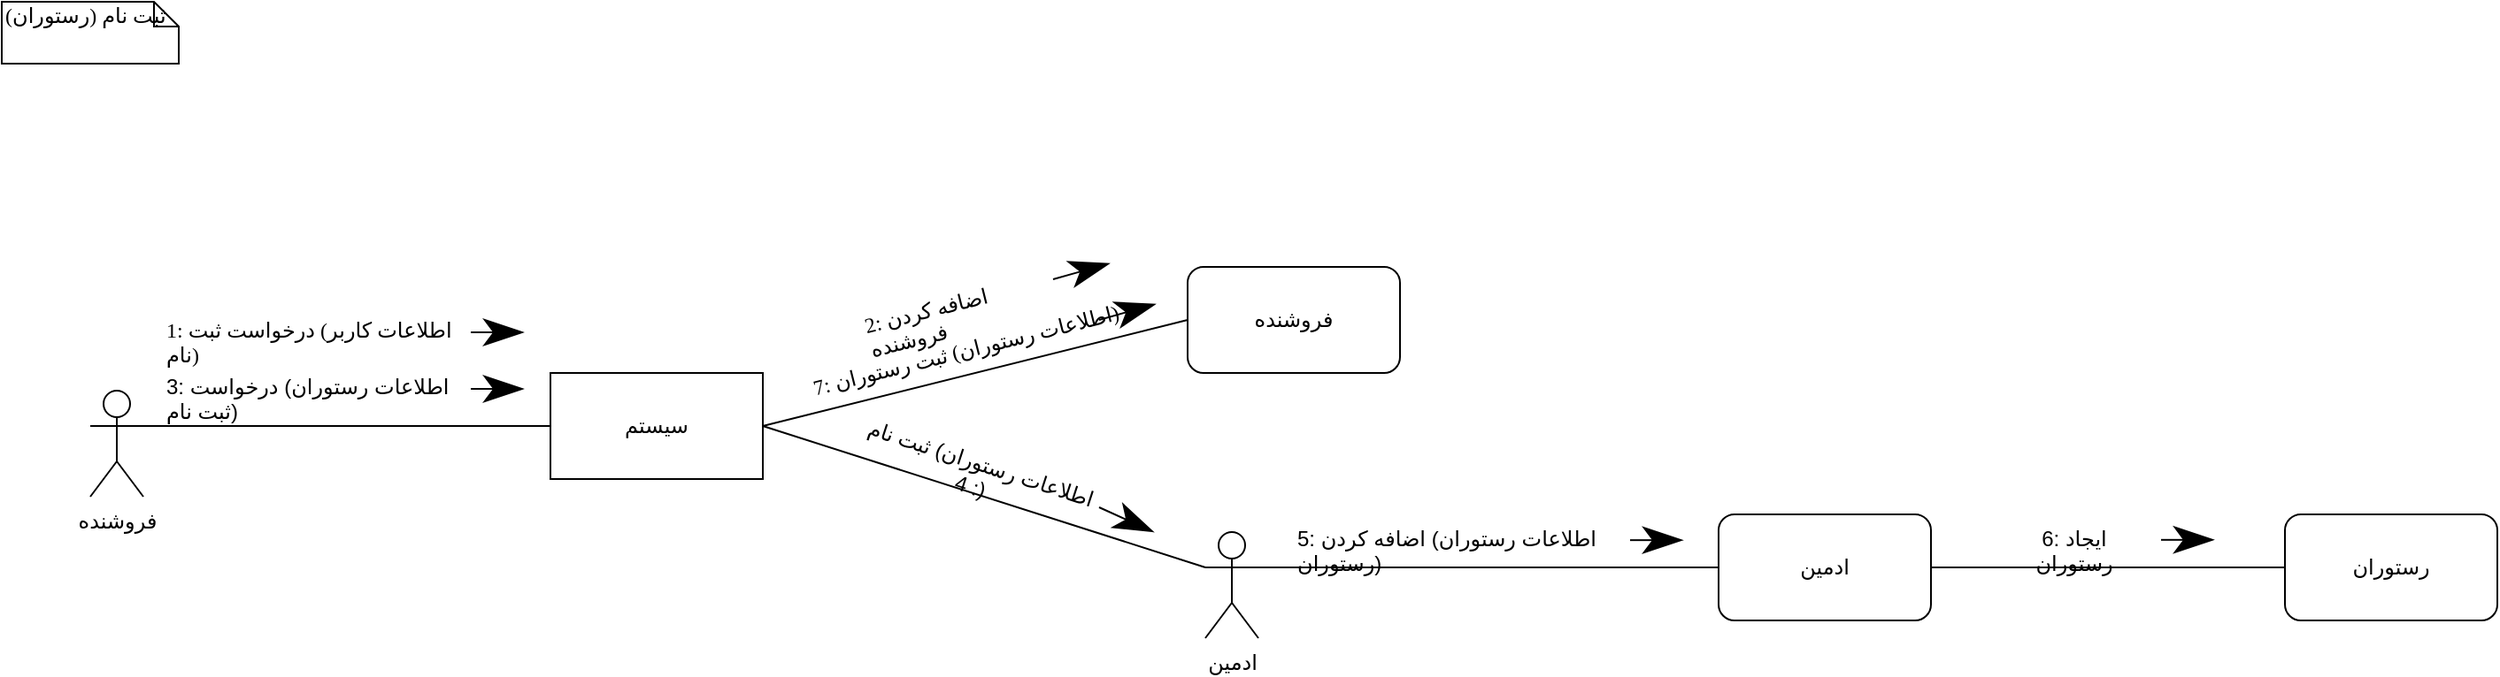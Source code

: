 <mxfile version="14.1.3" type="github">
  <diagram id="kgpKYQtTHZ0yAKxKKP6v" name="Page-1">
    <mxGraphModel dx="1462" dy="858" grid="1" gridSize="10" guides="1" tooltips="1" connect="1" arrows="1" fold="1" page="1" pageScale="1" pageWidth="850" pageHeight="1100" math="0" shadow="0">
      <root>
        <mxCell id="0" />
        <mxCell id="1" parent="0" />
        <mxCell id="O3HHik6MoNN61QqDQuIx-64" value="&lt;span style=&quot;font-family: &amp;#34;verdana&amp;#34; ; text-align: center&quot;&gt;7: اطلاعات رستوران) ثبت رستوران)&lt;/span&gt;" style="text;whiteSpace=wrap;html=1;rotation=346;" vertex="1" parent="1">
          <mxGeometry x="454.34" y="182" width="189.32" height="30" as="geometry" />
        </mxCell>
        <mxCell id="O3HHik6MoNN61QqDQuIx-27" value="(ثبت نام (رستوران " style="shape=note;whiteSpace=wrap;html=1;size=14;verticalAlign=top;align=left;spacingTop=-6;rounded=0;shadow=0;comic=0;labelBackgroundColor=none;strokeWidth=1;fontFamily=Verdana;fontSize=12" vertex="1" parent="1">
          <mxGeometry width="100" height="35" as="geometry" />
        </mxCell>
        <mxCell id="O3HHik6MoNN61QqDQuIx-30" value="فروشنده" style="shape=umlActor;verticalLabelPosition=bottom;verticalAlign=top;html=1;outlineConnect=0;" vertex="1" parent="1">
          <mxGeometry x="50" y="220" width="30" height="60" as="geometry" />
        </mxCell>
        <mxCell id="O3HHik6MoNN61QqDQuIx-31" value="سیستم" style="rounded=0;whiteSpace=wrap;html=1;" vertex="1" parent="1">
          <mxGeometry x="310" y="210" width="120" height="60" as="geometry" />
        </mxCell>
        <mxCell id="O3HHik6MoNN61QqDQuIx-33" value="ادمین" style="rounded=1;whiteSpace=wrap;html=1;" vertex="1" parent="1">
          <mxGeometry x="970" y="290" width="120" height="60" as="geometry" />
        </mxCell>
        <mxCell id="O3HHik6MoNN61QqDQuIx-34" value="فروشنده" style="rounded=1;whiteSpace=wrap;html=1;" vertex="1" parent="1">
          <mxGeometry x="670" y="150" width="120" height="60" as="geometry" />
        </mxCell>
        <mxCell id="O3HHik6MoNN61QqDQuIx-36" value="ادمین" style="shape=umlActor;verticalLabelPosition=bottom;verticalAlign=top;html=1;outlineConnect=0;" vertex="1" parent="1">
          <mxGeometry x="680" y="300" width="30" height="60" as="geometry" />
        </mxCell>
        <mxCell id="O3HHik6MoNN61QqDQuIx-37" value="رستوران" style="rounded=1;whiteSpace=wrap;html=1;" vertex="1" parent="1">
          <mxGeometry x="1290" y="290" width="120" height="60" as="geometry" />
        </mxCell>
        <mxCell id="O3HHik6MoNN61QqDQuIx-40" value="" style="endArrow=classicThin;html=1;strokeWidth=1;endSize=20;entryX=0;entryY=0.5;entryDx=0;entryDy=0;" edge="1" parent="1">
          <mxGeometry width="100" relative="1" as="geometry">
            <mxPoint x="265" y="187" as="sourcePoint" />
            <mxPoint x="295" y="187" as="targetPoint" />
            <Array as="points" />
          </mxGeometry>
        </mxCell>
        <mxCell id="O3HHik6MoNN61QqDQuIx-41" value="&lt;span style=&quot;font-family: &amp;#34;verdana&amp;#34; ; text-align: center&quot;&gt;1: اطلاعات کاربر) درخواست ثبت نام)&lt;/span&gt;" style="text;whiteSpace=wrap;html=1;" vertex="1" parent="1">
          <mxGeometry x="91" y="172" width="172" height="30" as="geometry" />
        </mxCell>
        <mxCell id="O3HHik6MoNN61QqDQuIx-42" value="&lt;span style=&quot;color: rgba(0 , 0 , 0 , 0) ; font-family: monospace ; font-size: 0px ; background-color: rgb(248 , 249 , 250)&quot;&gt;%3CmxGraphModel%3E%3Croot%3E%3CmxCell%20id%3D%220%22%2F%3E%3CmxCell%20id%3D%221%22%20parent%3D%220%22%2F%3E%3CmxCell%20id%3D%222%22%20value%3D%22%22%20style%3D%22endArrow%3Dnone%3Bhtml%3D1%3BexitX%3D1%3BexitY%3D0.5%3BexitDx%3D0%3BexitDy%3D0%3BentryX%3D0%3BentryY%3D0.5%3BentryDx%3D0%3BentryDy%3D0%3B%22%20edge%3D%221%22%20parent%3D%221%22%3E%3CmxGeometry%20width%3D%2250%22%20height%3D%2250%22%20relative%3D%221%22%20as%3D%22geometry%22%3E%3CmxPoint%20x%3D%22434.0%22%20y%3D%22240%22%20as%3D%22sourcePoint%22%2F%3E%3CmxPoint%20x%3D%22684.0%22%20y%3D%22240%22%20as%3D%22targetPoint%22%2F%3E%3C%2FmxGeometry%3E%3C%2FmxCell%3E%3C%2Froot%3E%3C%2FmxGraphModel%3E&lt;/span&gt;" style="endArrow=none;html=1;exitX=1;exitY=0.333;exitDx=0;exitDy=0;entryX=0;entryY=0.5;entryDx=0;entryDy=0;exitPerimeter=0;" edge="1" parent="1" source="O3HHik6MoNN61QqDQuIx-30" target="O3HHik6MoNN61QqDQuIx-31">
          <mxGeometry width="50" height="50" relative="1" as="geometry">
            <mxPoint x="54" y="240" as="sourcePoint" />
            <mxPoint x="314" y="240" as="targetPoint" />
          </mxGeometry>
        </mxCell>
        <mxCell id="O3HHik6MoNN61QqDQuIx-44" value="" style="endArrow=classicThin;html=1;strokeWidth=1;endSize=20;entryX=0;entryY=0.5;entryDx=0;entryDy=0;" edge="1" parent="1">
          <mxGeometry width="100" relative="1" as="geometry">
            <mxPoint x="594" y="157" as="sourcePoint" />
            <mxPoint x="626" y="148" as="targetPoint" />
            <Array as="points" />
          </mxGeometry>
        </mxCell>
        <mxCell id="O3HHik6MoNN61QqDQuIx-45" value="&lt;span style=&quot;font-family: &amp;#34;verdana&amp;#34; ; text-align: center&quot;&gt;2: اضافه کردن فروشنده&lt;/span&gt;" style="text;whiteSpace=wrap;html=1;rotation=346;" vertex="1" parent="1">
          <mxGeometry x="484" y="156" width="114" height="30" as="geometry" />
        </mxCell>
        <mxCell id="O3HHik6MoNN61QqDQuIx-46" value="&lt;span style=&quot;color: rgba(0 , 0 , 0 , 0) ; font-family: monospace ; font-size: 0px ; background-color: rgb(248 , 249 , 250)&quot;&gt;%3CmxGraphModel%3E%3Croot%3E%3CmxCell%20id%3D%220%22%2F%3E%3CmxCell%20id%3D%221%22%20parent%3D%220%22%2F%3E%3CmxCell%20id%3D%222%22%20value%3D%22%22%20style%3D%22endArrow%3Dnone%3Bhtml%3D1%3BexitX%3D1%3BexitY%3D0.5%3BexitDx%3D0%3BexitDy%3D0%3BentryX%3D0%3BentryY%3D0.5%3BentryDx%3D0%3BentryDy%3D0%3B%22%20edge%3D%221%22%20parent%3D%221%22%3E%3CmxGeometry%20width%3D%2250%22%20height%3D%2250%22%20relative%3D%221%22%20as%3D%22geometry%22%3E%3CmxPoint%20x%3D%22434.0%22%20y%3D%22240%22%20as%3D%22sourcePoint%22%2F%3E%3CmxPoint%20x%3D%22684.0%22%20y%3D%22240%22%20as%3D%22targetPoint%22%2F%3E%3C%2FmxGeometry%3E%3C%2FmxCell%3E%3C%2Froot%3E%3C%2FmxGraphModel%3E&lt;/span&gt;" style="endArrow=none;html=1;exitX=0;exitY=0.5;exitDx=0;exitDy=0;entryX=1;entryY=0.5;entryDx=0;entryDy=0;" edge="1" parent="1" source="O3HHik6MoNN61QqDQuIx-34" target="O3HHik6MoNN61QqDQuIx-31">
          <mxGeometry x="-0.058" y="33" width="50" height="50" relative="1" as="geometry">
            <mxPoint x="750.5" y="121.5" as="sourcePoint" />
            <mxPoint x="430" y="240" as="targetPoint" />
            <mxPoint as="offset" />
          </mxGeometry>
        </mxCell>
        <mxCell id="O3HHik6MoNN61QqDQuIx-50" value="" style="endArrow=classicThin;html=1;strokeWidth=1;endSize=20;entryX=0;entryY=0.5;entryDx=0;entryDy=0;" edge="1" parent="1">
          <mxGeometry width="100" relative="1" as="geometry">
            <mxPoint x="265" y="219" as="sourcePoint" />
            <mxPoint x="295" y="219" as="targetPoint" />
            <Array as="points" />
          </mxGeometry>
        </mxCell>
        <mxCell id="O3HHik6MoNN61QqDQuIx-51" value="&lt;span style=&quot;text-align: center&quot;&gt;3: اطلاعات رستوران)&amp;nbsp;&lt;/span&gt;&lt;span style=&quot;text-align: center&quot;&gt;&lt;font style=&quot;font-size: 12px&quot;&gt;درخواست ثبت نام)&lt;/font&gt;&lt;/span&gt;" style="text;whiteSpace=wrap;html=1;" vertex="1" parent="1">
          <mxGeometry x="91" y="204" width="172" height="30" as="geometry" />
        </mxCell>
        <mxCell id="O3HHik6MoNN61QqDQuIx-52" value="&lt;span style=&quot;color: rgba(0 , 0 , 0 , 0) ; font-family: monospace ; font-size: 0px ; background-color: rgb(248 , 249 , 250)&quot;&gt;%3CmxGraphModel%3E%3Croot%3E%3CmxCell%20id%3D%220%22%2F%3E%3CmxCell%20id%3D%221%22%20parent%3D%220%22%2F%3E%3CmxCell%20id%3D%222%22%20value%3D%22%22%20style%3D%22endArrow%3Dnone%3Bhtml%3D1%3BexitX%3D1%3BexitY%3D0.5%3BexitDx%3D0%3BexitDy%3D0%3BentryX%3D0%3BentryY%3D0.5%3BentryDx%3D0%3BentryDy%3D0%3B%22%20edge%3D%221%22%20parent%3D%221%22%3E%3CmxGeometry%20width%3D%2250%22%20height%3D%2250%22%20relative%3D%221%22%20as%3D%22geometry%22%3E%3CmxPoint%20x%3D%22434.0%22%20y%3D%22240%22%20as%3D%22sourcePoint%22%2F%3E%3CmxPoint%20x%3D%22684.0%22%20y%3D%22240%22%20as%3D%22targetPoint%22%2F%3E%3C%2FmxGeometry%3E%3C%2FmxCell%3E%3C%2Froot%3E%3C%2FmxGraphModel%3E&lt;/span&gt;" style="endArrow=none;html=1;exitX=0;exitY=0.333;exitDx=0;exitDy=0;entryX=1;entryY=0.5;entryDx=0;entryDy=0;exitPerimeter=0;" edge="1" parent="1" source="O3HHik6MoNN61QqDQuIx-36" target="O3HHik6MoNN61QqDQuIx-31">
          <mxGeometry x="-0.058" y="33" width="50" height="50" relative="1" as="geometry">
            <mxPoint x="680" y="184" as="sourcePoint" />
            <mxPoint x="470" y="184" as="targetPoint" />
            <mxPoint as="offset" />
          </mxGeometry>
        </mxCell>
        <mxCell id="O3HHik6MoNN61QqDQuIx-54" value="&lt;div style=&quot;text-align: center&quot;&gt;&lt;span&gt;&lt;font face=&quot;helvetica&quot;&gt;&amp;nbsp;اطلاعات رستوران) ثبت نام : 4)&lt;/font&gt;&lt;/span&gt;&lt;/div&gt;" style="text;whiteSpace=wrap;html=1;rotation=18;" vertex="1" parent="1">
          <mxGeometry x="480" y="247" width="140" height="30" as="geometry" />
        </mxCell>
        <mxCell id="O3HHik6MoNN61QqDQuIx-55" value="" style="endArrow=classicThin;html=1;strokeWidth=1;endSize=20;" edge="1" parent="1">
          <mxGeometry width="100" relative="1" as="geometry">
            <mxPoint x="620" y="286" as="sourcePoint" />
            <mxPoint x="651" y="300" as="targetPoint" />
            <Array as="points" />
          </mxGeometry>
        </mxCell>
        <mxCell id="O3HHik6MoNN61QqDQuIx-57" value="&lt;span style=&quot;color: rgba(0 , 0 , 0 , 0) ; font-family: monospace ; font-size: 0px ; background-color: rgb(248 , 249 , 250)&quot;&gt;%3CmxGraphModel%3E%3Croot%3E%3CmxCell%20id%3D%220%22%2F%3E%3CmxCell%20id%3D%221%22%20parent%3D%220%22%2F%3E%3CmxCell%20id%3D%222%22%20value%3D%22%22%20style%3D%22endArrow%3Dnone%3Bhtml%3D1%3BexitX%3D1%3BexitY%3D0.5%3BexitDx%3D0%3BexitDy%3D0%3BentryX%3D0%3BentryY%3D0.5%3BentryDx%3D0%3BentryDy%3D0%3B%22%20edge%3D%221%22%20parent%3D%221%22%3E%3CmxGeometry%20width%3D%2250%22%20height%3D%2250%22%20relative%3D%221%22%20as%3D%22geometry%22%3E%3CmxPoint%20x%3D%22434.0%22%20y%3D%22240%22%20as%3D%22sourcePoint%22%2F%3E%3CmxPoint%20x%3D%22684.0%22%20y%3D%22240%22%20as%3D%22targetPoint%22%2F%3E%3C%2FmxGeometry%3E%3C%2FmxCell%3E%3C%2Froot%3E%3C%2FmxGraphModel%3E&lt;/span&gt;" style="endArrow=none;html=1;exitX=1;exitY=0.333;exitDx=0;exitDy=0;entryX=0;entryY=0.5;entryDx=0;entryDy=0;exitPerimeter=0;" edge="1" parent="1" source="O3HHik6MoNN61QqDQuIx-36" target="O3HHik6MoNN61QqDQuIx-33">
          <mxGeometry width="50" height="50" relative="1" as="geometry">
            <mxPoint x="710" y="326.0" as="sourcePoint" />
            <mxPoint x="940" y="326.0" as="targetPoint" />
          </mxGeometry>
        </mxCell>
        <mxCell id="O3HHik6MoNN61QqDQuIx-58" value="" style="endArrow=classicThin;html=1;strokeWidth=1;endSize=20;entryX=0;entryY=0.5;entryDx=0;entryDy=0;" edge="1" parent="1">
          <mxGeometry width="100" relative="1" as="geometry">
            <mxPoint x="920" y="304.58" as="sourcePoint" />
            <mxPoint x="950" y="304.58" as="targetPoint" />
            <Array as="points" />
          </mxGeometry>
        </mxCell>
        <mxCell id="O3HHik6MoNN61QqDQuIx-59" value="&lt;span style=&quot;text-align: center&quot;&gt;5: اطلاعات رستوران)&amp;nbsp;&lt;/span&gt;&lt;span style=&quot;text-align: center&quot;&gt;&lt;font style=&quot;font-size: 12px&quot;&gt;اضافه کردن رستوران)&lt;/font&gt;&lt;/span&gt;" style="text;whiteSpace=wrap;html=1;" vertex="1" parent="1">
          <mxGeometry x="730" y="290" width="189" height="30" as="geometry" />
        </mxCell>
        <mxCell id="O3HHik6MoNN61QqDQuIx-60" value="&lt;span style=&quot;color: rgba(0 , 0 , 0 , 0) ; font-family: monospace ; font-size: 0px ; background-color: rgb(248 , 249 , 250)&quot;&gt;%3CmxGraphModel%3E%3Croot%3E%3CmxCell%20id%3D%220%22%2F%3E%3CmxCell%20id%3D%221%22%20parent%3D%220%22%2F%3E%3CmxCell%20id%3D%222%22%20value%3D%22%22%20style%3D%22endArrow%3Dnone%3Bhtml%3D1%3BexitX%3D1%3BexitY%3D0.5%3BexitDx%3D0%3BexitDy%3D0%3BentryX%3D0%3BentryY%3D0.5%3BentryDx%3D0%3BentryDy%3D0%3B%22%20edge%3D%221%22%20parent%3D%221%22%3E%3CmxGeometry%20width%3D%2250%22%20height%3D%2250%22%20relative%3D%221%22%20as%3D%22geometry%22%3E%3CmxPoint%20x%3D%22434.0%22%20y%3D%22240%22%20as%3D%22sourcePoint%22%2F%3E%3CmxPoint%20x%3D%22684.0%22%20y%3D%22240%22%20as%3D%22targetPoint%22%2F%3E%3C%2FmxGeometry%3E%3C%2FmxCell%3E%3C%2Froot%3E%3C%2FmxGraphModel%3E&lt;/span&gt;" style="endArrow=none;html=1;exitX=1;exitY=0.5;exitDx=0;exitDy=0;entryX=0;entryY=0.5;entryDx=0;entryDy=0;" edge="1" parent="1" source="O3HHik6MoNN61QqDQuIx-33" target="O3HHik6MoNN61QqDQuIx-37">
          <mxGeometry width="50" height="50" relative="1" as="geometry">
            <mxPoint x="720" y="330" as="sourcePoint" />
            <mxPoint x="980" y="330" as="targetPoint" />
          </mxGeometry>
        </mxCell>
        <mxCell id="O3HHik6MoNN61QqDQuIx-61" value="&lt;div style=&quot;text-align: center&quot;&gt;&lt;span&gt;6: ایجاد رستوران&lt;/span&gt;&lt;/div&gt;" style="text;whiteSpace=wrap;html=1;" vertex="1" parent="1">
          <mxGeometry x="1130" y="290" width="80" height="30" as="geometry" />
        </mxCell>
        <mxCell id="O3HHik6MoNN61QqDQuIx-62" value="" style="endArrow=classicThin;html=1;strokeWidth=1;endSize=20;entryX=0;entryY=0.5;entryDx=0;entryDy=0;" edge="1" parent="1">
          <mxGeometry width="100" relative="1" as="geometry">
            <mxPoint x="1220" y="304.41" as="sourcePoint" />
            <mxPoint x="1250" y="304.41" as="targetPoint" />
            <Array as="points" />
          </mxGeometry>
        </mxCell>
        <mxCell id="O3HHik6MoNN61QqDQuIx-63" value="" style="endArrow=classicThin;html=1;strokeWidth=1;endSize=20;entryX=0;entryY=0.5;entryDx=0;entryDy=0;" edge="1" parent="1">
          <mxGeometry width="100" relative="1" as="geometry">
            <mxPoint x="620" y="180" as="sourcePoint" />
            <mxPoint x="652" y="171.0" as="targetPoint" />
            <Array as="points" />
          </mxGeometry>
        </mxCell>
      </root>
    </mxGraphModel>
  </diagram>
</mxfile>
